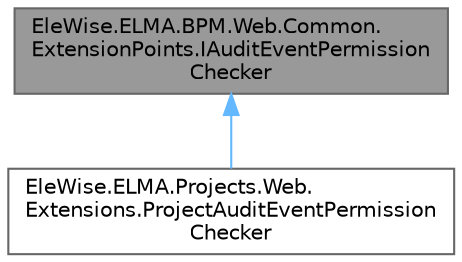 digraph "EleWise.ELMA.BPM.Web.Common.ExtensionPoints.IAuditEventPermissionChecker"
{
 // LATEX_PDF_SIZE
  bgcolor="transparent";
  edge [fontname=Helvetica,fontsize=10,labelfontname=Helvetica,labelfontsize=10];
  node [fontname=Helvetica,fontsize=10,shape=box,height=0.2,width=0.4];
  Node1 [id="Node000001",label="EleWise.ELMA.BPM.Web.Common.\lExtensionPoints.IAuditEventPermission\lChecker",height=0.2,width=0.4,color="gray40", fillcolor="grey60", style="filled", fontcolor="black",tooltip="Проверка доступа к объекту события аудита"];
  Node1 -> Node2 [id="edge1_Node000001_Node000002",dir="back",color="steelblue1",style="solid",tooltip=" "];
  Node2 [id="Node000002",label="EleWise.ELMA.Projects.Web.\lExtensions.ProjectAuditEventPermission\lChecker",height=0.2,width=0.4,color="gray40", fillcolor="white", style="filled",tooltip=" "];
}
